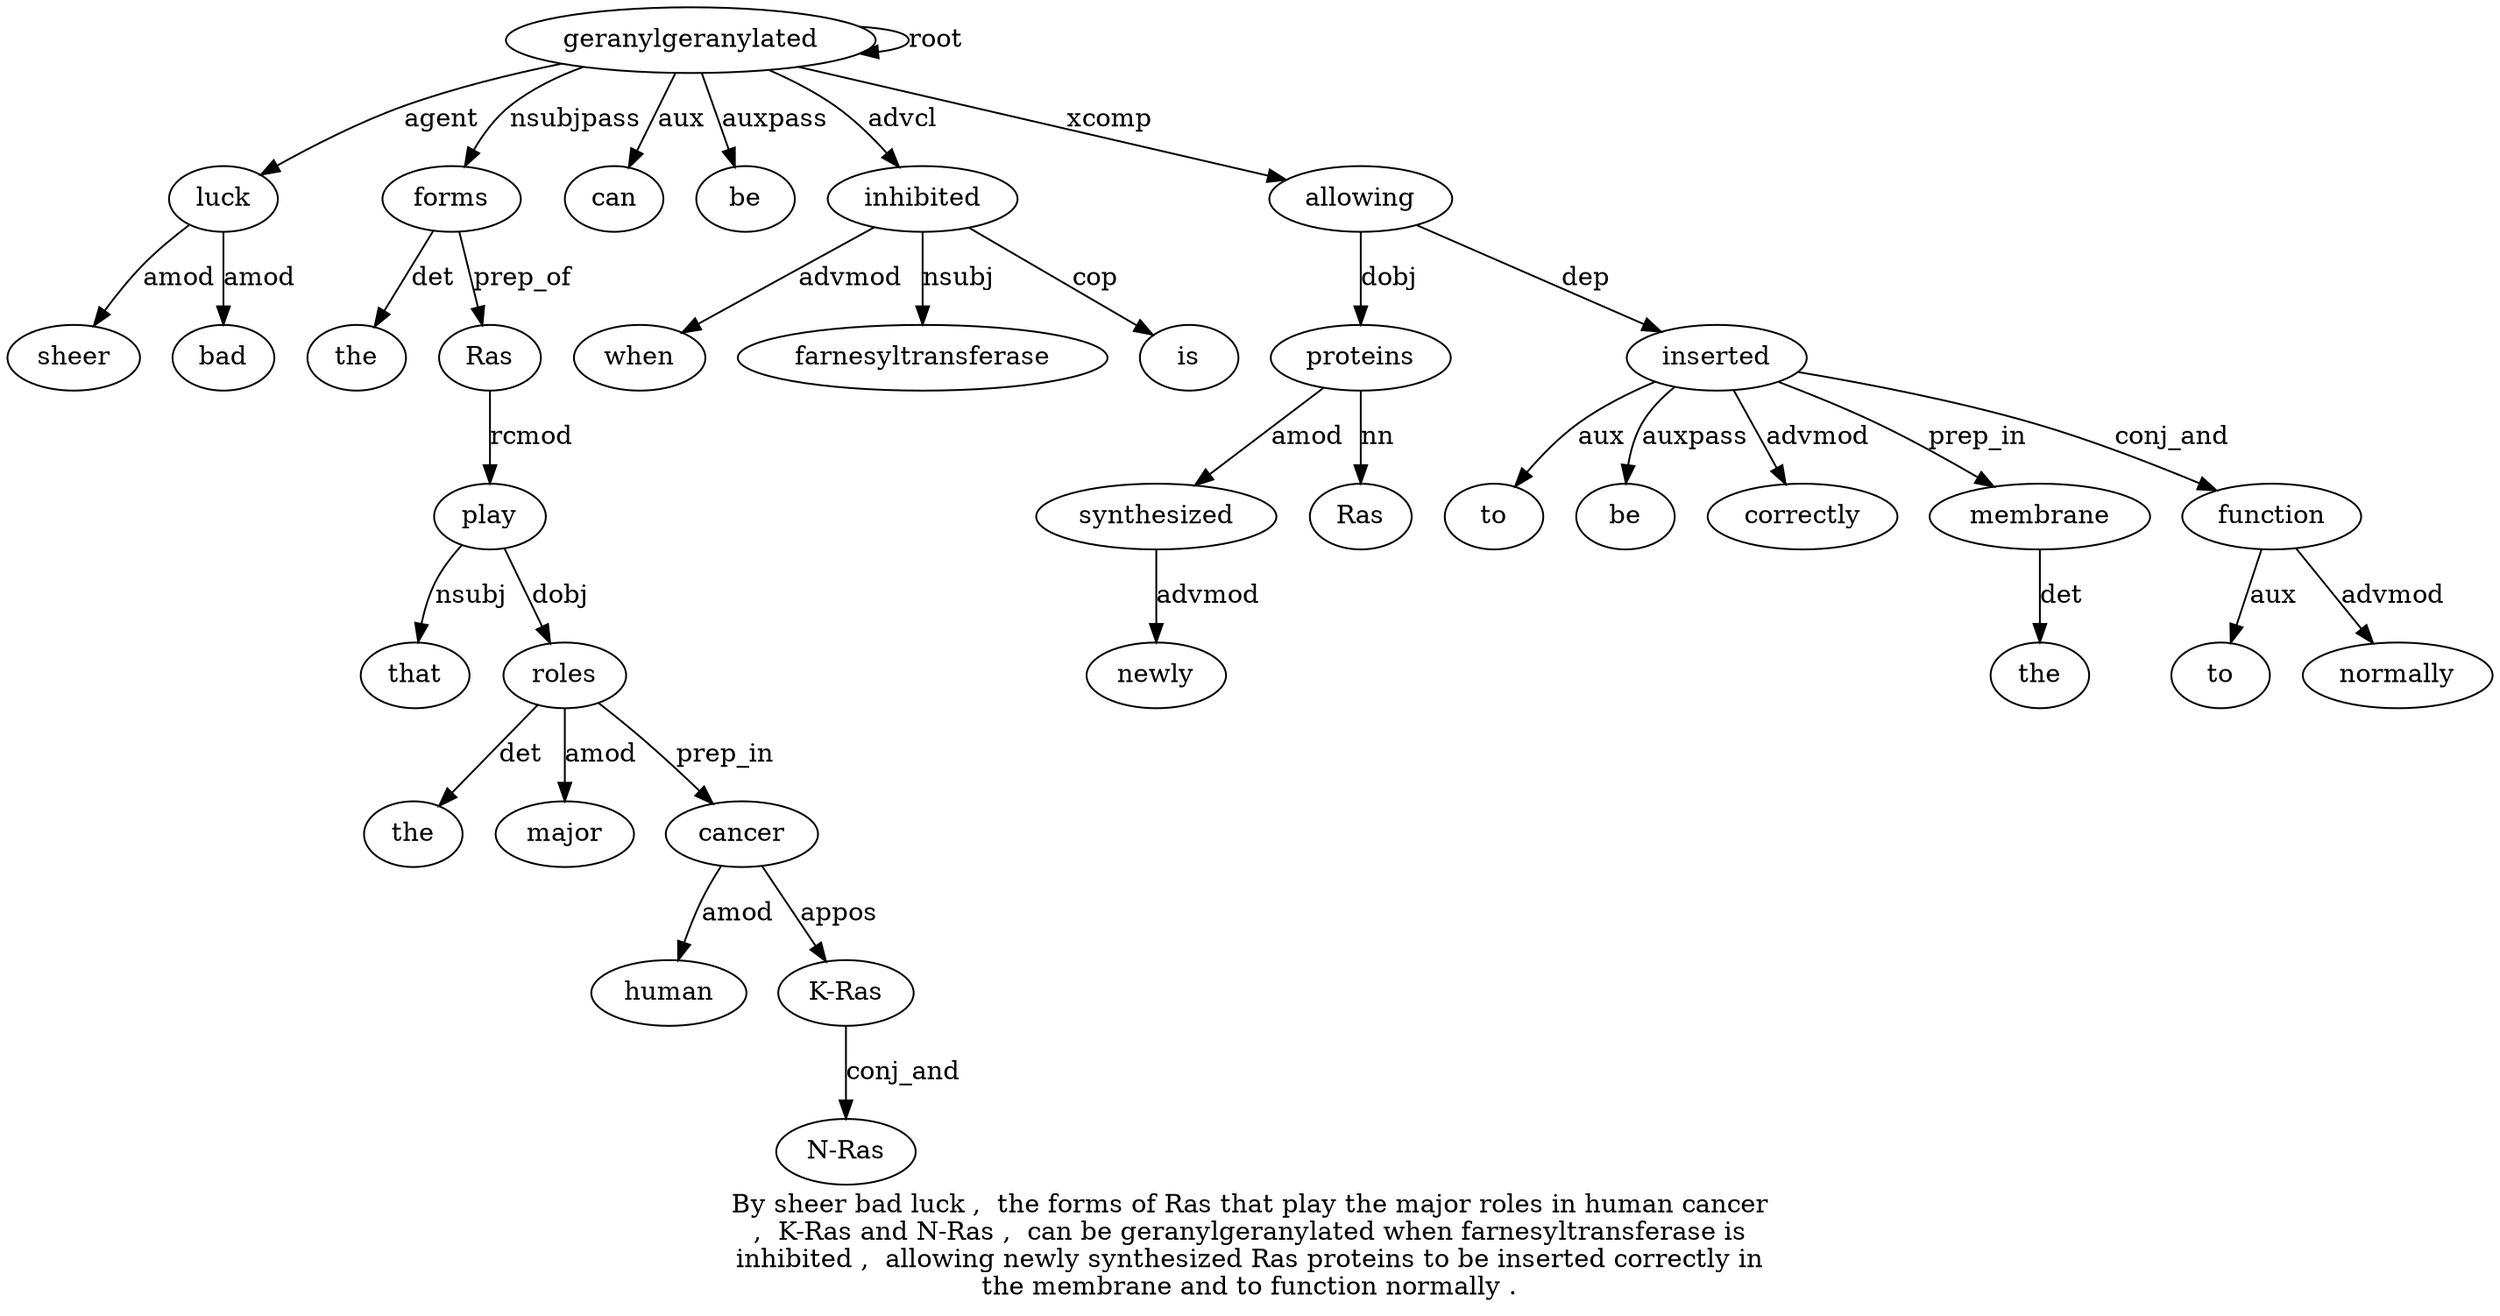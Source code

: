 digraph "By sheer bad luck ,  the forms of Ras that play the major roles in human cancer ,  K-Ras and N-Ras ,  can be geranylgeranylated when farnesyltransferase is inhibited ,  allowing newly synthesized Ras proteins to be inserted correctly in the membrane and to function normally ." {
label="By sheer bad luck ,  the forms of Ras that play the major roles in human cancer
,  K-Ras and N-Ras ,  can be geranylgeranylated when farnesyltransferase is
inhibited ,  allowing newly synthesized Ras proteins to be inserted correctly in
the membrane and to function normally .";
luck4 [style=filled, fillcolor=white, label=luck];
sheer2 [style=filled, fillcolor=white, label=sheer];
luck4 -> sheer2  [label=amod];
bad3 [style=filled, fillcolor=white, label=bad];
luck4 -> bad3  [label=amod];
geranylgeranylated25 [style=filled, fillcolor=white, label=geranylgeranylated];
geranylgeranylated25 -> luck4  [label=agent];
forms7 [style=filled, fillcolor=white, label=forms];
the6 [style=filled, fillcolor=white, label=the];
forms7 -> the6  [label=det];
geranylgeranylated25 -> forms7  [label=nsubjpass];
Ras9 [style=filled, fillcolor=white, label=Ras];
forms7 -> Ras9  [label=prep_of];
play11 [style=filled, fillcolor=white, label=play];
that10 [style=filled, fillcolor=white, label=that];
play11 -> that10  [label=nsubj];
Ras9 -> play11  [label=rcmod];
roles14 [style=filled, fillcolor=white, label=roles];
the12 [style=filled, fillcolor=white, label=the];
roles14 -> the12  [label=det];
major13 [style=filled, fillcolor=white, label=major];
roles14 -> major13  [label=amod];
play11 -> roles14  [label=dobj];
cancer17 [style=filled, fillcolor=white, label=cancer];
human16 [style=filled, fillcolor=white, label=human];
cancer17 -> human16  [label=amod];
roles14 -> cancer17  [label=prep_in];
"K-Ras19" [style=filled, fillcolor=white, label="K-Ras"];
cancer17 -> "K-Ras19"  [label=appos];
"N-Ras21" [style=filled, fillcolor=white, label="N-Ras"];
"K-Ras19" -> "N-Ras21"  [label=conj_and];
can23 [style=filled, fillcolor=white, label=can];
geranylgeranylated25 -> can23  [label=aux];
be24 [style=filled, fillcolor=white, label=be];
geranylgeranylated25 -> be24  [label=auxpass];
geranylgeranylated25 -> geranylgeranylated25  [label=root];
inhibited29 [style=filled, fillcolor=white, label=inhibited];
when26 [style=filled, fillcolor=white, label=when];
inhibited29 -> when26  [label=advmod];
farnesyltransferase27 [style=filled, fillcolor=white, label=farnesyltransferase];
inhibited29 -> farnesyltransferase27  [label=nsubj];
is28 [style=filled, fillcolor=white, label=is];
inhibited29 -> is28  [label=cop];
geranylgeranylated25 -> inhibited29  [label=advcl];
allowing31 [style=filled, fillcolor=white, label=allowing];
geranylgeranylated25 -> allowing31  [label=xcomp];
synthesized33 [style=filled, fillcolor=white, label=synthesized];
newly32 [style=filled, fillcolor=white, label=newly];
synthesized33 -> newly32  [label=advmod];
proteins35 [style=filled, fillcolor=white, label=proteins];
proteins35 -> synthesized33  [label=amod];
Ras34 [style=filled, fillcolor=white, label=Ras];
proteins35 -> Ras34  [label=nn];
allowing31 -> proteins35  [label=dobj];
inserted38 [style=filled, fillcolor=white, label=inserted];
to36 [style=filled, fillcolor=white, label=to];
inserted38 -> to36  [label=aux];
be37 [style=filled, fillcolor=white, label=be];
inserted38 -> be37  [label=auxpass];
allowing31 -> inserted38  [label=dep];
correctly39 [style=filled, fillcolor=white, label=correctly];
inserted38 -> correctly39  [label=advmod];
membrane42 [style=filled, fillcolor=white, label=membrane];
the41 [style=filled, fillcolor=white, label=the];
membrane42 -> the41  [label=det];
inserted38 -> membrane42  [label=prep_in];
function45 [style=filled, fillcolor=white, label=function];
to44 [style=filled, fillcolor=white, label=to];
function45 -> to44  [label=aux];
inserted38 -> function45  [label=conj_and];
normally46 [style=filled, fillcolor=white, label=normally];
function45 -> normally46  [label=advmod];
}

